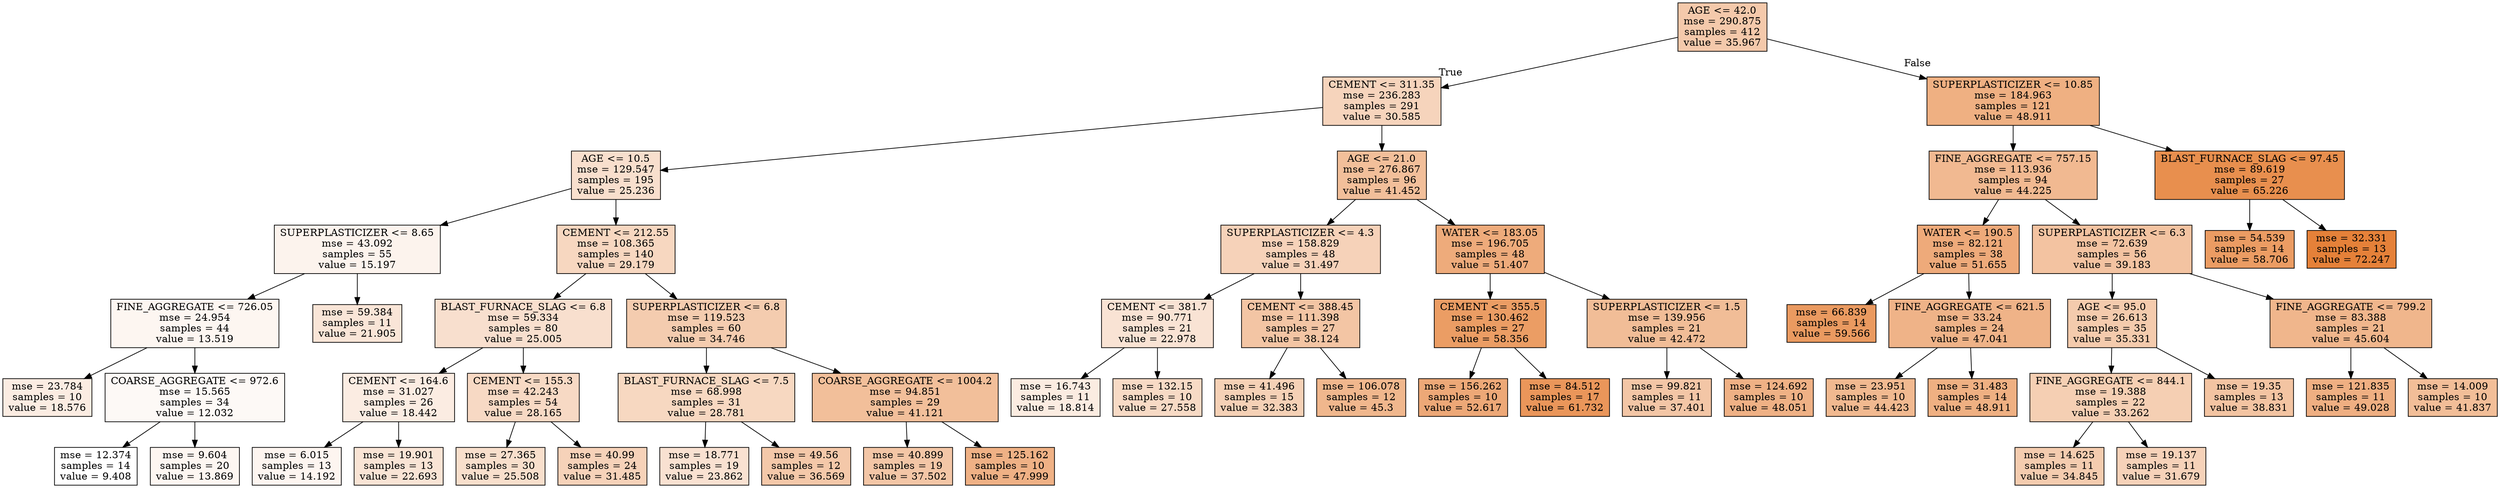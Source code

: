 digraph Tree {
node [shape=box, style="filled", color="black"] ;
0 [label="AGE <= 42.0\nmse = 290.875\nsamples = 412\nvalue = 35.967", fillcolor="#e581396c"] ;
1 [label="CEMENT <= 311.35\nmse = 236.283\nsamples = 291\nvalue = 30.585", fillcolor="#e5813956"] ;
0 -> 1 [labeldistance=2.5, labelangle=45, headlabel="True"] ;
2 [label="AGE <= 10.5\nmse = 129.547\nsamples = 195\nvalue = 25.236", fillcolor="#e5813940"] ;
1 -> 2 ;
3 [label="SUPERPLASTICIZER <= 8.65\nmse = 43.092\nsamples = 55\nvalue = 15.197", fillcolor="#e5813917"] ;
2 -> 3 ;
4 [label="FINE_AGGREGATE <= 726.05\nmse = 24.954\nsamples = 44\nvalue = 13.519", fillcolor="#e5813911"] ;
3 -> 4 ;
5 [label="mse = 23.784\nsamples = 10\nvalue = 18.576", fillcolor="#e5813925"] ;
4 -> 5 ;
6 [label="COARSE_AGGREGATE <= 972.6\nmse = 15.565\nsamples = 34\nvalue = 12.032", fillcolor="#e581390b"] ;
4 -> 6 ;
7 [label="mse = 12.374\nsamples = 14\nvalue = 9.408", fillcolor="#e5813900"] ;
6 -> 7 ;
8 [label="mse = 9.604\nsamples = 20\nvalue = 13.869", fillcolor="#e5813912"] ;
6 -> 8 ;
9 [label="mse = 59.384\nsamples = 11\nvalue = 21.905", fillcolor="#e5813933"] ;
3 -> 9 ;
10 [label="CEMENT <= 212.55\nmse = 108.365\nsamples = 140\nvalue = 29.179", fillcolor="#e5813950"] ;
2 -> 10 ;
11 [label="BLAST_FURNACE_SLAG <= 6.8\nmse = 59.334\nsamples = 80\nvalue = 25.005", fillcolor="#e581393f"] ;
10 -> 11 ;
12 [label="CEMENT <= 164.6\nmse = 31.027\nsamples = 26\nvalue = 18.442", fillcolor="#e5813925"] ;
11 -> 12 ;
13 [label="mse = 6.015\nsamples = 13\nvalue = 14.192", fillcolor="#e5813913"] ;
12 -> 13 ;
14 [label="mse = 19.901\nsamples = 13\nvalue = 22.693", fillcolor="#e5813936"] ;
12 -> 14 ;
15 [label="CEMENT <= 155.3\nmse = 42.243\nsamples = 54\nvalue = 28.165", fillcolor="#e581394c"] ;
11 -> 15 ;
16 [label="mse = 27.365\nsamples = 30\nvalue = 25.508", fillcolor="#e5813941"] ;
15 -> 16 ;
17 [label="mse = 40.99\nsamples = 24\nvalue = 31.485", fillcolor="#e581395a"] ;
15 -> 17 ;
18 [label="SUPERPLASTICIZER <= 6.8\nmse = 119.523\nsamples = 60\nvalue = 34.746", fillcolor="#e5813967"] ;
10 -> 18 ;
19 [label="BLAST_FURNACE_SLAG <= 7.5\nmse = 68.998\nsamples = 31\nvalue = 28.781", fillcolor="#e581394f"] ;
18 -> 19 ;
20 [label="mse = 18.771\nsamples = 19\nvalue = 23.862", fillcolor="#e581393b"] ;
19 -> 20 ;
21 [label="mse = 49.56\nsamples = 12\nvalue = 36.569", fillcolor="#e581396e"] ;
19 -> 21 ;
22 [label="COARSE_AGGREGATE <= 1004.2\nmse = 94.851\nsamples = 29\nvalue = 41.121", fillcolor="#e5813981"] ;
18 -> 22 ;
23 [label="mse = 40.899\nsamples = 19\nvalue = 37.502", fillcolor="#e5813972"] ;
22 -> 23 ;
24 [label="mse = 125.162\nsamples = 10\nvalue = 47.999", fillcolor="#e581399d"] ;
22 -> 24 ;
25 [label="AGE <= 21.0\nmse = 276.867\nsamples = 96\nvalue = 41.452", fillcolor="#e5813982"] ;
1 -> 25 ;
26 [label="SUPERPLASTICIZER <= 4.3\nmse = 158.829\nsamples = 48\nvalue = 31.497", fillcolor="#e581395a"] ;
25 -> 26 ;
27 [label="CEMENT <= 381.7\nmse = 90.771\nsamples = 21\nvalue = 22.978", fillcolor="#e5813937"] ;
26 -> 27 ;
28 [label="mse = 16.743\nsamples = 11\nvalue = 18.814", fillcolor="#e5813926"] ;
27 -> 28 ;
29 [label="mse = 132.15\nsamples = 10\nvalue = 27.558", fillcolor="#e581394a"] ;
27 -> 29 ;
30 [label="CEMENT <= 388.45\nmse = 111.398\nsamples = 27\nvalue = 38.124", fillcolor="#e5813975"] ;
26 -> 30 ;
31 [label="mse = 41.496\nsamples = 15\nvalue = 32.383", fillcolor="#e581395d"] ;
30 -> 31 ;
32 [label="mse = 106.078\nsamples = 12\nvalue = 45.3", fillcolor="#e5813992"] ;
30 -> 32 ;
33 [label="WATER <= 183.05\nmse = 196.705\nsamples = 48\nvalue = 51.407", fillcolor="#e58139aa"] ;
25 -> 33 ;
34 [label="CEMENT <= 355.5\nmse = 130.462\nsamples = 27\nvalue = 58.356", fillcolor="#e58139c7"] ;
33 -> 34 ;
35 [label="mse = 156.262\nsamples = 10\nvalue = 52.617", fillcolor="#e58139af"] ;
34 -> 35 ;
36 [label="mse = 84.512\nsamples = 17\nvalue = 61.732", fillcolor="#e58139d4"] ;
34 -> 36 ;
37 [label="SUPERPLASTICIZER <= 1.5\nmse = 139.956\nsamples = 21\nvalue = 42.472", fillcolor="#e5813986"] ;
33 -> 37 ;
38 [label="mse = 99.821\nsamples = 11\nvalue = 37.401", fillcolor="#e5813972"] ;
37 -> 38 ;
39 [label="mse = 124.692\nsamples = 10\nvalue = 48.051", fillcolor="#e581399d"] ;
37 -> 39 ;
40 [label="SUPERPLASTICIZER <= 10.85\nmse = 184.963\nsamples = 121\nvalue = 48.911", fillcolor="#e58139a0"] ;
0 -> 40 [labeldistance=2.5, labelangle=-45, headlabel="False"] ;
41 [label="FINE_AGGREGATE <= 757.15\nmse = 113.936\nsamples = 94\nvalue = 44.225", fillcolor="#e581398d"] ;
40 -> 41 ;
42 [label="WATER <= 190.5\nmse = 82.121\nsamples = 38\nvalue = 51.655", fillcolor="#e58139ab"] ;
41 -> 42 ;
43 [label="mse = 66.839\nsamples = 14\nvalue = 59.566", fillcolor="#e58139cc"] ;
42 -> 43 ;
44 [label="FINE_AGGREGATE <= 621.5\nmse = 33.24\nsamples = 24\nvalue = 47.041", fillcolor="#e5813999"] ;
42 -> 44 ;
45 [label="mse = 23.951\nsamples = 10\nvalue = 44.423", fillcolor="#e581398e"] ;
44 -> 45 ;
46 [label="mse = 31.483\nsamples = 14\nvalue = 48.911", fillcolor="#e58139a0"] ;
44 -> 46 ;
47 [label="SUPERPLASTICIZER <= 6.3\nmse = 72.639\nsamples = 56\nvalue = 39.183", fillcolor="#e5813979"] ;
41 -> 47 ;
48 [label="AGE <= 95.0\nmse = 26.613\nsamples = 35\nvalue = 35.331", fillcolor="#e5813969"] ;
47 -> 48 ;
49 [label="FINE_AGGREGATE <= 844.1\nmse = 19.388\nsamples = 22\nvalue = 33.262", fillcolor="#e5813961"] ;
48 -> 49 ;
50 [label="mse = 14.625\nsamples = 11\nvalue = 34.845", fillcolor="#e5813967"] ;
49 -> 50 ;
51 [label="mse = 19.137\nsamples = 11\nvalue = 31.679", fillcolor="#e581395a"] ;
49 -> 51 ;
52 [label="mse = 19.35\nsamples = 13\nvalue = 38.831", fillcolor="#e5813977"] ;
48 -> 52 ;
53 [label="FINE_AGGREGATE <= 799.2\nmse = 83.388\nsamples = 21\nvalue = 45.604", fillcolor="#e5813993"] ;
47 -> 53 ;
54 [label="mse = 121.835\nsamples = 11\nvalue = 49.028", fillcolor="#e58139a1"] ;
53 -> 54 ;
55 [label="mse = 14.009\nsamples = 10\nvalue = 41.837", fillcolor="#e5813984"] ;
53 -> 55 ;
56 [label="BLAST_FURNACE_SLAG <= 97.45\nmse = 89.619\nsamples = 27\nvalue = 65.226", fillcolor="#e58139e3"] ;
40 -> 56 ;
57 [label="mse = 54.539\nsamples = 14\nvalue = 58.706", fillcolor="#e58139c8"] ;
56 -> 57 ;
58 [label="mse = 32.331\nsamples = 13\nvalue = 72.247", fillcolor="#e58139ff"] ;
56 -> 58 ;
}